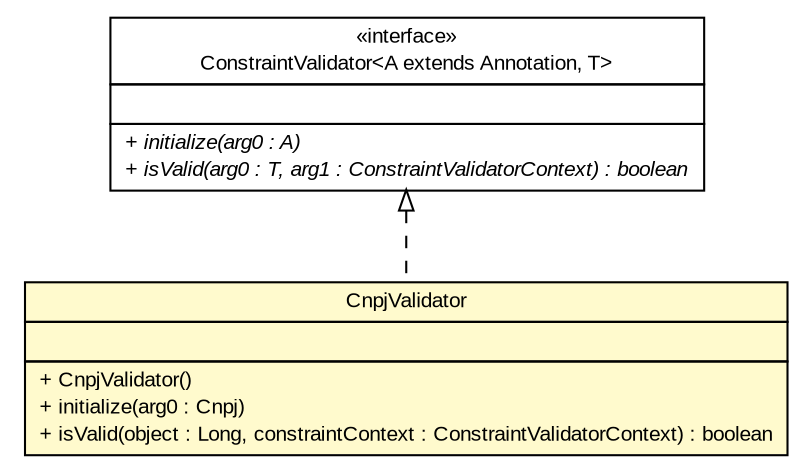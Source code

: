 #!/usr/local/bin/dot
#
# Class diagram 
# Generated by UMLGraph version R5_6 (http://www.umlgraph.org/)
#

digraph G {
	edge [fontname="arial",fontsize=10,labelfontname="arial",labelfontsize=10];
	node [fontname="arial",fontsize=10,shape=plaintext];
	nodesep=0.25;
	ranksep=0.5;
	// br.gov.to.sefaz.business.service.validation.custom.CnpjValidator
	c27924 [label=<<table title="br.gov.to.sefaz.business.service.validation.custom.CnpjValidator" border="0" cellborder="1" cellspacing="0" cellpadding="2" port="p" bgcolor="lemonChiffon" href="./CnpjValidator.html">
		<tr><td><table border="0" cellspacing="0" cellpadding="1">
<tr><td align="center" balign="center"> CnpjValidator </td></tr>
		</table></td></tr>
		<tr><td><table border="0" cellspacing="0" cellpadding="1">
<tr><td align="left" balign="left">  </td></tr>
		</table></td></tr>
		<tr><td><table border="0" cellspacing="0" cellpadding="1">
<tr><td align="left" balign="left"> + CnpjValidator() </td></tr>
<tr><td align="left" balign="left"> + initialize(arg0 : Cnpj) </td></tr>
<tr><td align="left" balign="left"> + isValid(object : Long, constraintContext : ConstraintValidatorContext) : boolean </td></tr>
		</table></td></tr>
		</table>>, URL="./CnpjValidator.html", fontname="arial", fontcolor="black", fontsize=10.0];
	//br.gov.to.sefaz.business.service.validation.custom.CnpjValidator implements javax.validation.ConstraintValidator<A extends java.lang.annotation.Annotation, T>
	c28175:p -> c27924:p [dir=back,arrowtail=empty,style=dashed];
	// javax.validation.ConstraintValidator<A extends java.lang.annotation.Annotation, T>
	c28175 [label=<<table title="javax.validation.ConstraintValidator" border="0" cellborder="1" cellspacing="0" cellpadding="2" port="p" href="http://java.sun.com/j2se/1.4.2/docs/api/javax/validation/ConstraintValidator.html">
		<tr><td><table border="0" cellspacing="0" cellpadding="1">
<tr><td align="center" balign="center"> &#171;interface&#187; </td></tr>
<tr><td align="center" balign="center"> ConstraintValidator&lt;A extends Annotation, T&gt; </td></tr>
		</table></td></tr>
		<tr><td><table border="0" cellspacing="0" cellpadding="1">
<tr><td align="left" balign="left">  </td></tr>
		</table></td></tr>
		<tr><td><table border="0" cellspacing="0" cellpadding="1">
<tr><td align="left" balign="left"><font face="arial italic" point-size="10.0"> + initialize(arg0 : A) </font></td></tr>
<tr><td align="left" balign="left"><font face="arial italic" point-size="10.0"> + isValid(arg0 : T, arg1 : ConstraintValidatorContext) : boolean </font></td></tr>
		</table></td></tr>
		</table>>, URL="http://java.sun.com/j2se/1.4.2/docs/api/javax/validation/ConstraintValidator.html", fontname="arial", fontcolor="black", fontsize=10.0];
}

